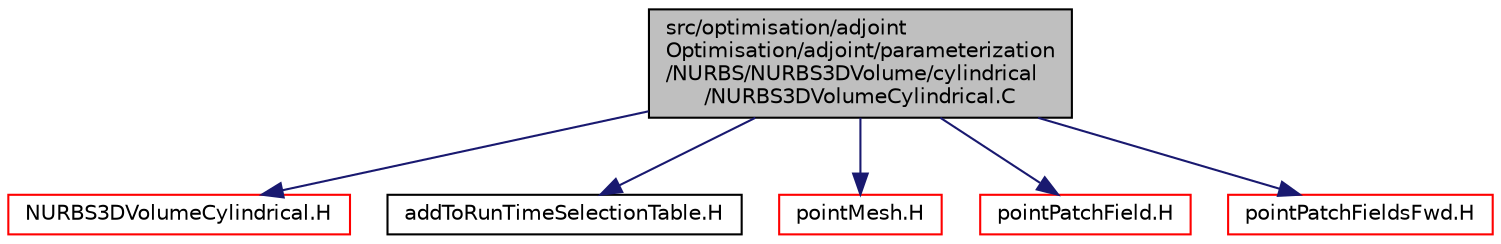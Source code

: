 digraph "src/optimisation/adjointOptimisation/adjoint/parameterization/NURBS/NURBS3DVolume/cylindrical/NURBS3DVolumeCylindrical.C"
{
  bgcolor="transparent";
  edge [fontname="Helvetica",fontsize="10",labelfontname="Helvetica",labelfontsize="10"];
  node [fontname="Helvetica",fontsize="10",shape=record];
  Node1 [label="src/optimisation/adjoint\lOptimisation/adjoint/parameterization\l/NURBS/NURBS3DVolume/cylindrical\l/NURBS3DVolumeCylindrical.C",height=0.2,width=0.4,color="black", fillcolor="grey75", style="filled" fontcolor="black"];
  Node1 -> Node2 [color="midnightblue",fontsize="10",style="solid",fontname="Helvetica"];
  Node2 [label="NURBS3DVolumeCylindrical.H",height=0.2,width=0.4,color="red",URL="$NURBS3DVolumeCylindrical_8H.html"];
  Node1 -> Node3 [color="midnightblue",fontsize="10",style="solid",fontname="Helvetica"];
  Node3 [label="addToRunTimeSelectionTable.H",height=0.2,width=0.4,color="black",URL="$addToRunTimeSelectionTable_8H.html",tooltip="Macros for easy insertion into run-time selection tables. "];
  Node1 -> Node4 [color="midnightblue",fontsize="10",style="solid",fontname="Helvetica"];
  Node4 [label="pointMesh.H",height=0.2,width=0.4,color="red",URL="$pointMesh_8H.html"];
  Node1 -> Node5 [color="midnightblue",fontsize="10",style="solid",fontname="Helvetica"];
  Node5 [label="pointPatchField.H",height=0.2,width=0.4,color="red",URL="$pointPatchField_8H.html"];
  Node1 -> Node6 [color="midnightblue",fontsize="10",style="solid",fontname="Helvetica"];
  Node6 [label="pointPatchFieldsFwd.H",height=0.2,width=0.4,color="red",URL="$pointPatchFieldsFwd_8H.html"];
}
